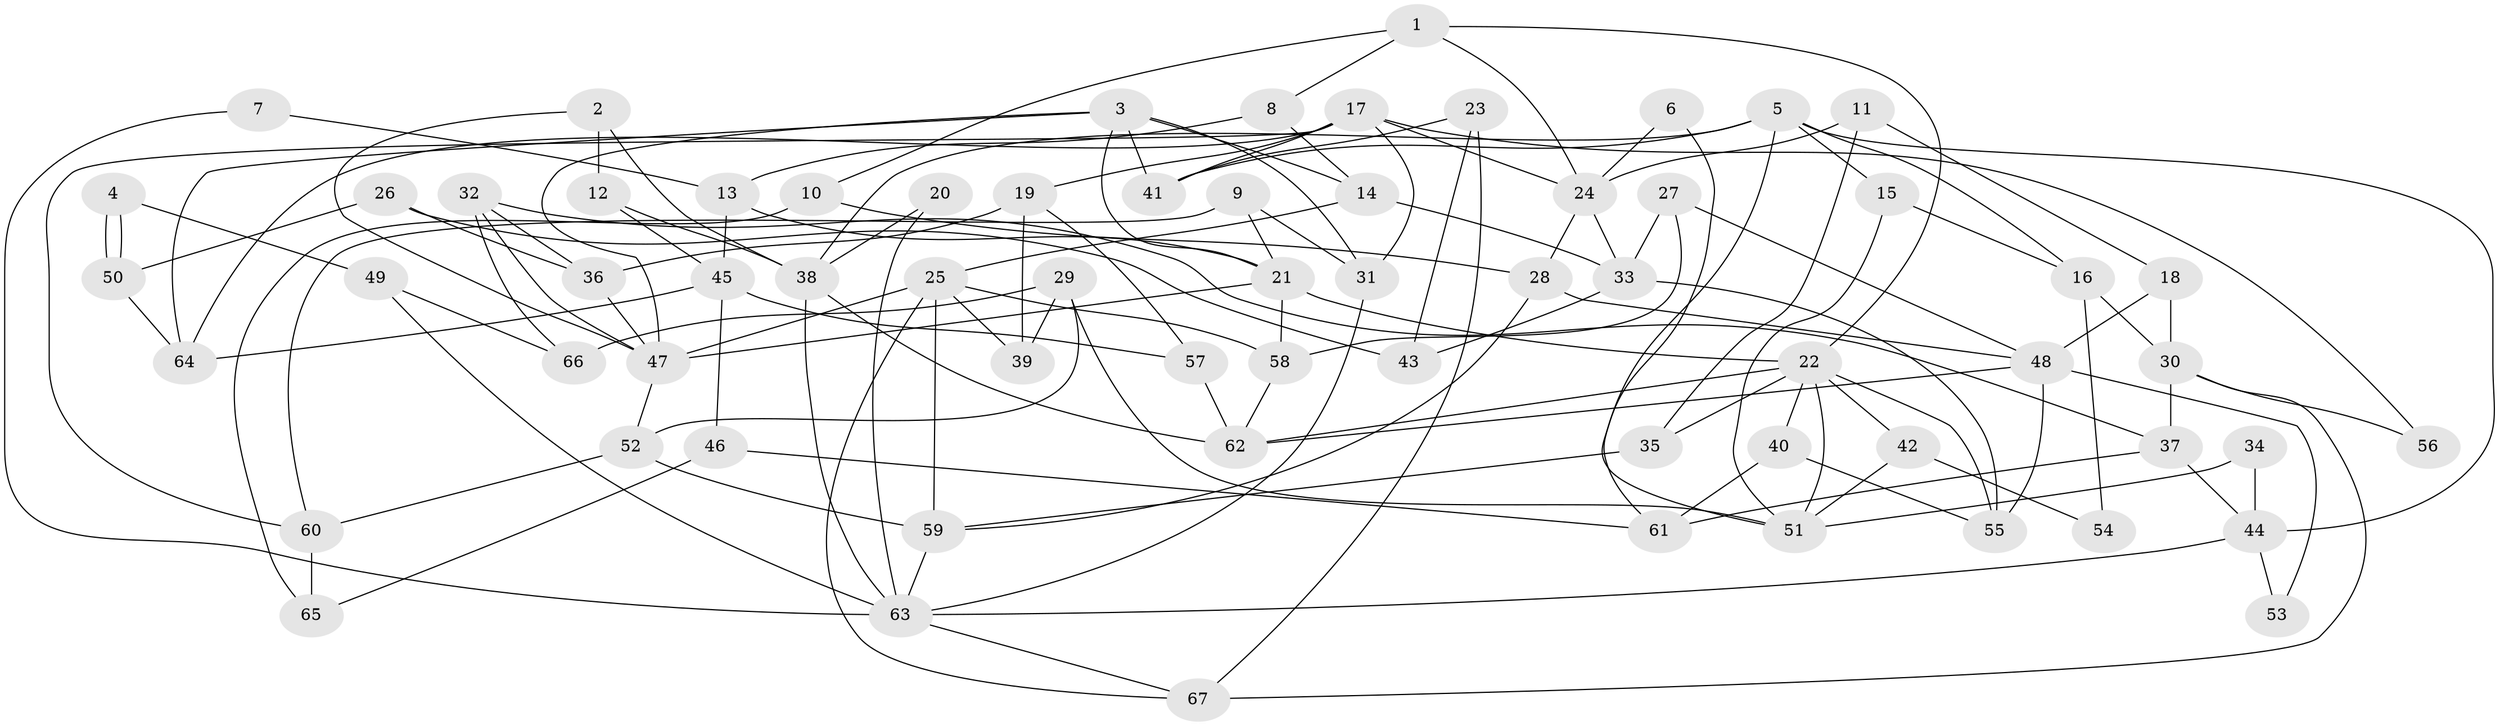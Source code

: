 // Generated by graph-tools (version 1.1) at 2025/11/02/27/25 16:11:23]
// undirected, 67 vertices, 134 edges
graph export_dot {
graph [start="1"]
  node [color=gray90,style=filled];
  1;
  2;
  3;
  4;
  5;
  6;
  7;
  8;
  9;
  10;
  11;
  12;
  13;
  14;
  15;
  16;
  17;
  18;
  19;
  20;
  21;
  22;
  23;
  24;
  25;
  26;
  27;
  28;
  29;
  30;
  31;
  32;
  33;
  34;
  35;
  36;
  37;
  38;
  39;
  40;
  41;
  42;
  43;
  44;
  45;
  46;
  47;
  48;
  49;
  50;
  51;
  52;
  53;
  54;
  55;
  56;
  57;
  58;
  59;
  60;
  61;
  62;
  63;
  64;
  65;
  66;
  67;
  1 -- 22;
  1 -- 24;
  1 -- 8;
  1 -- 10;
  2 -- 47;
  2 -- 38;
  2 -- 12;
  3 -- 31;
  3 -- 47;
  3 -- 14;
  3 -- 21;
  3 -- 41;
  3 -- 64;
  4 -- 50;
  4 -- 50;
  4 -- 49;
  5 -- 41;
  5 -- 38;
  5 -- 15;
  5 -- 16;
  5 -- 44;
  5 -- 61;
  6 -- 51;
  6 -- 24;
  7 -- 63;
  7 -- 13;
  8 -- 14;
  8 -- 13;
  9 -- 31;
  9 -- 21;
  9 -- 60;
  10 -- 28;
  10 -- 65;
  11 -- 18;
  11 -- 35;
  11 -- 24;
  12 -- 45;
  12 -- 38;
  13 -- 21;
  13 -- 45;
  14 -- 33;
  14 -- 25;
  15 -- 51;
  15 -- 16;
  16 -- 30;
  16 -- 54;
  17 -- 24;
  17 -- 64;
  17 -- 19;
  17 -- 31;
  17 -- 41;
  17 -- 56;
  17 -- 60;
  18 -- 48;
  18 -- 30;
  19 -- 36;
  19 -- 39;
  19 -- 57;
  20 -- 38;
  20 -- 63;
  21 -- 22;
  21 -- 47;
  21 -- 58;
  22 -- 55;
  22 -- 62;
  22 -- 35;
  22 -- 40;
  22 -- 42;
  22 -- 51;
  23 -- 41;
  23 -- 67;
  23 -- 43;
  24 -- 28;
  24 -- 33;
  25 -- 58;
  25 -- 39;
  25 -- 47;
  25 -- 59;
  25 -- 67;
  26 -- 43;
  26 -- 36;
  26 -- 50;
  27 -- 58;
  27 -- 33;
  27 -- 48;
  28 -- 48;
  28 -- 59;
  29 -- 52;
  29 -- 39;
  29 -- 51;
  29 -- 66;
  30 -- 67;
  30 -- 37;
  30 -- 56;
  31 -- 63;
  32 -- 47;
  32 -- 37;
  32 -- 36;
  32 -- 66;
  33 -- 55;
  33 -- 43;
  34 -- 51;
  34 -- 44;
  35 -- 59;
  36 -- 47;
  37 -- 61;
  37 -- 44;
  38 -- 63;
  38 -- 62;
  40 -- 61;
  40 -- 55;
  42 -- 51;
  42 -- 54;
  44 -- 53;
  44 -- 63;
  45 -- 64;
  45 -- 46;
  45 -- 57;
  46 -- 65;
  46 -- 61;
  47 -- 52;
  48 -- 62;
  48 -- 53;
  48 -- 55;
  49 -- 66;
  49 -- 63;
  50 -- 64;
  52 -- 60;
  52 -- 59;
  57 -- 62;
  58 -- 62;
  59 -- 63;
  60 -- 65;
  63 -- 67;
}
